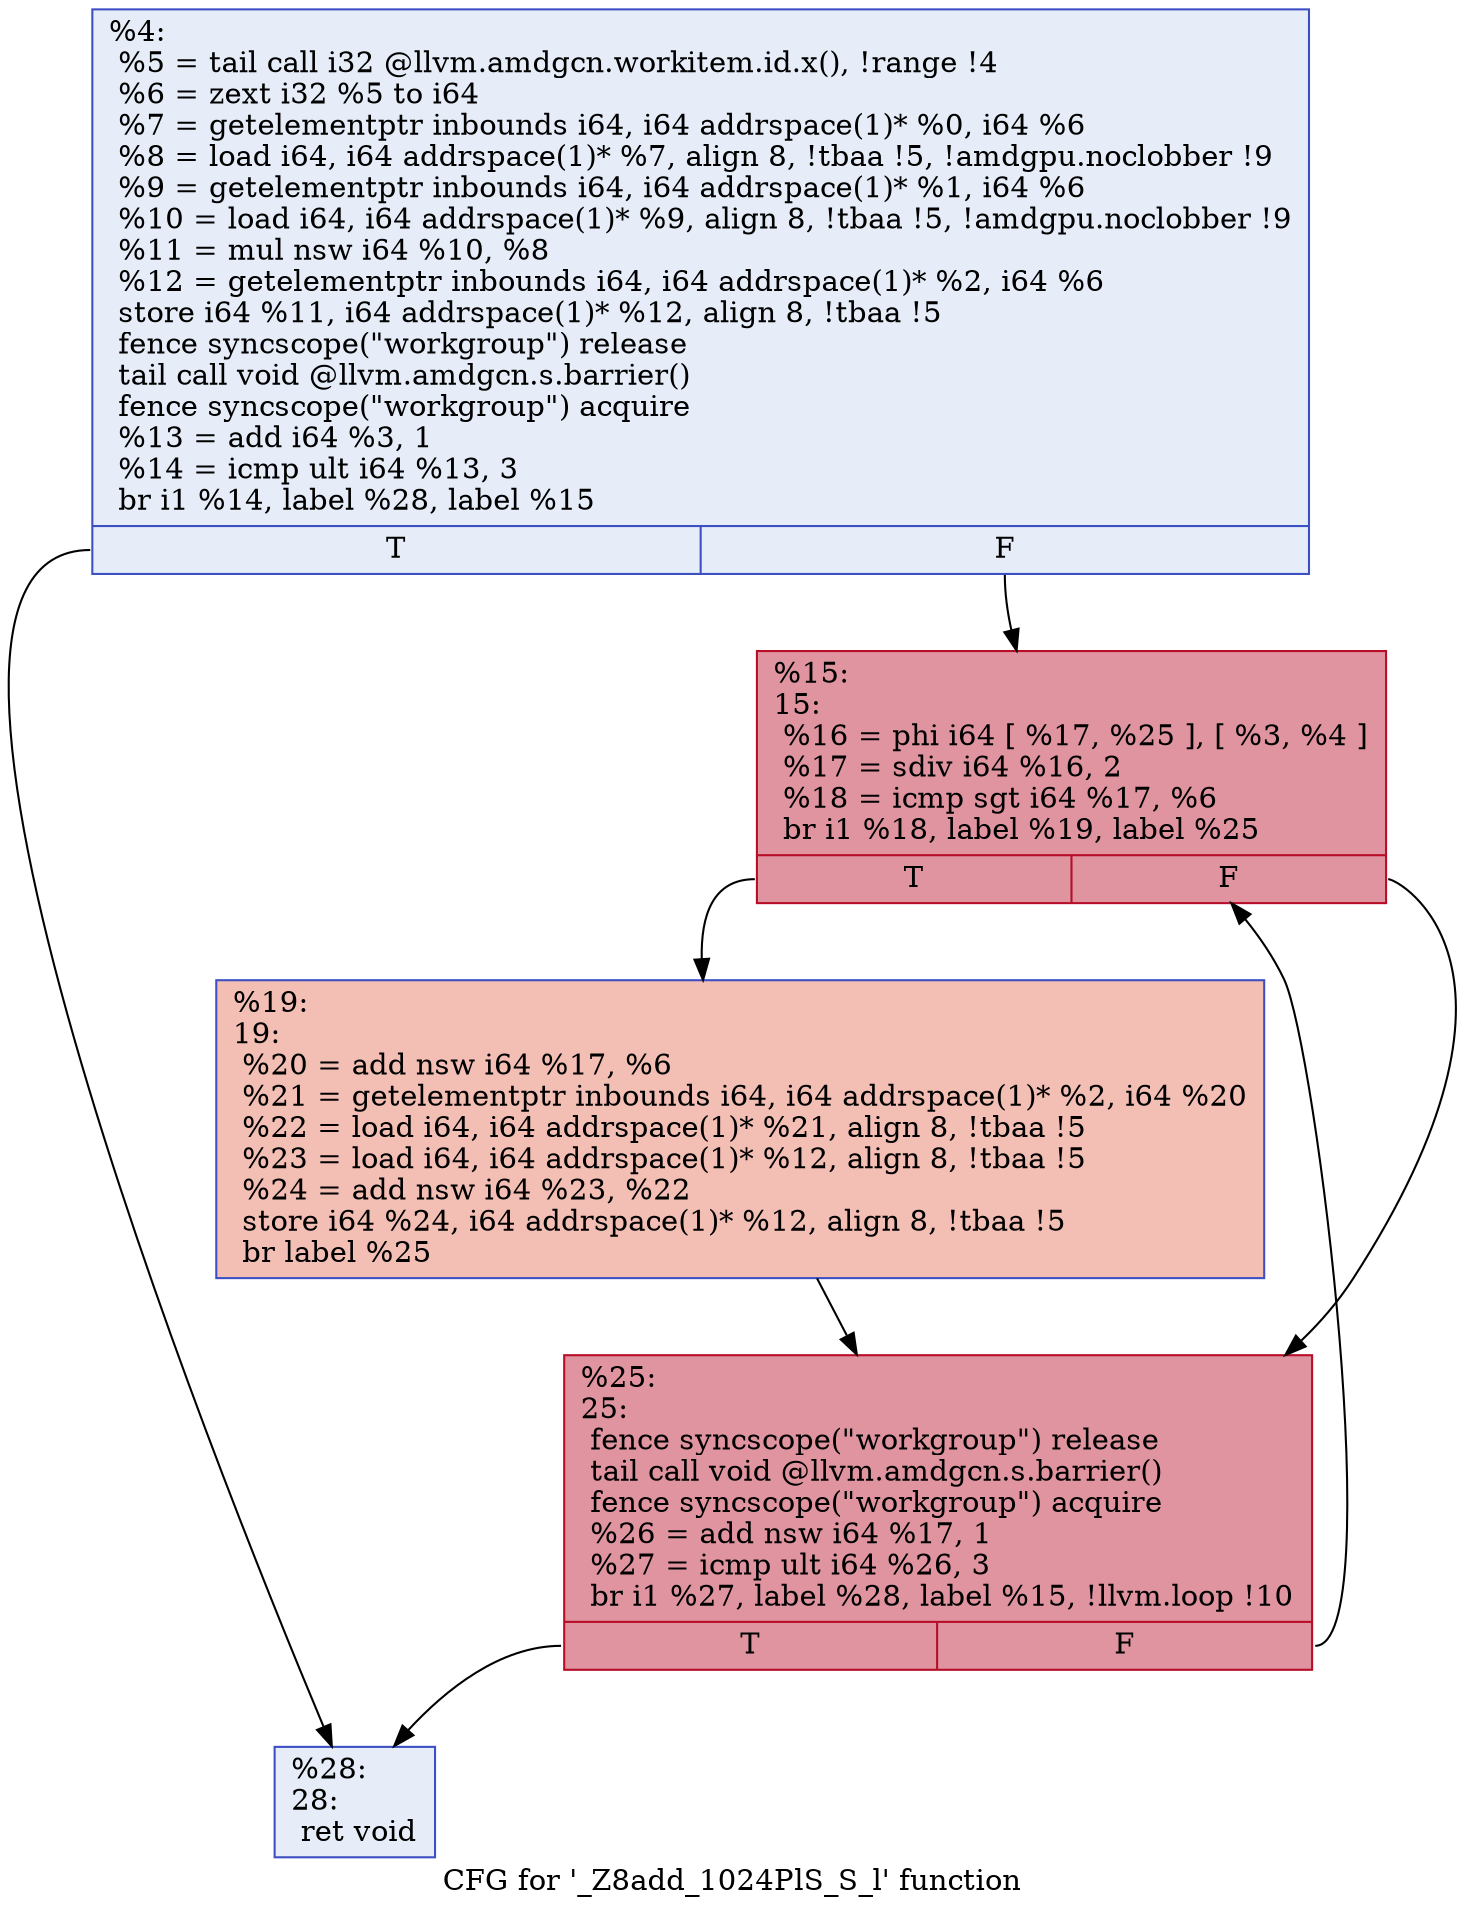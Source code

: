digraph "CFG for '_Z8add_1024PlS_S_l' function" {
	label="CFG for '_Z8add_1024PlS_S_l' function";

	Node0x518a240 [shape=record,color="#3d50c3ff", style=filled, fillcolor="#c7d7f070",label="{%4:\l  %5 = tail call i32 @llvm.amdgcn.workitem.id.x(), !range !4\l  %6 = zext i32 %5 to i64\l  %7 = getelementptr inbounds i64, i64 addrspace(1)* %0, i64 %6\l  %8 = load i64, i64 addrspace(1)* %7, align 8, !tbaa !5, !amdgpu.noclobber !9\l  %9 = getelementptr inbounds i64, i64 addrspace(1)* %1, i64 %6\l  %10 = load i64, i64 addrspace(1)* %9, align 8, !tbaa !5, !amdgpu.noclobber !9\l  %11 = mul nsw i64 %10, %8\l  %12 = getelementptr inbounds i64, i64 addrspace(1)* %2, i64 %6\l  store i64 %11, i64 addrspace(1)* %12, align 8, !tbaa !5\l  fence syncscope(\"workgroup\") release\l  tail call void @llvm.amdgcn.s.barrier()\l  fence syncscope(\"workgroup\") acquire\l  %13 = add i64 %3, 1\l  %14 = icmp ult i64 %13, 3\l  br i1 %14, label %28, label %15\l|{<s0>T|<s1>F}}"];
	Node0x518a240:s0 -> Node0x518ce30;
	Node0x518a240:s1 -> Node0x518cec0;
	Node0x518cec0 [shape=record,color="#b70d28ff", style=filled, fillcolor="#b70d2870",label="{%15:\l15:                                               \l  %16 = phi i64 [ %17, %25 ], [ %3, %4 ]\l  %17 = sdiv i64 %16, 2\l  %18 = icmp sgt i64 %17, %6\l  br i1 %18, label %19, label %25\l|{<s0>T|<s1>F}}"];
	Node0x518cec0:s0 -> Node0x518b4a0;
	Node0x518cec0:s1 -> Node0x518d030;
	Node0x518b4a0 [shape=record,color="#3d50c3ff", style=filled, fillcolor="#e36c5570",label="{%19:\l19:                                               \l  %20 = add nsw i64 %17, %6\l  %21 = getelementptr inbounds i64, i64 addrspace(1)* %2, i64 %20\l  %22 = load i64, i64 addrspace(1)* %21, align 8, !tbaa !5\l  %23 = load i64, i64 addrspace(1)* %12, align 8, !tbaa !5\l  %24 = add nsw i64 %23, %22\l  store i64 %24, i64 addrspace(1)* %12, align 8, !tbaa !5\l  br label %25\l}"];
	Node0x518b4a0 -> Node0x518d030;
	Node0x518d030 [shape=record,color="#b70d28ff", style=filled, fillcolor="#b70d2870",label="{%25:\l25:                                               \l  fence syncscope(\"workgroup\") release\l  tail call void @llvm.amdgcn.s.barrier()\l  fence syncscope(\"workgroup\") acquire\l  %26 = add nsw i64 %17, 1\l  %27 = icmp ult i64 %26, 3\l  br i1 %27, label %28, label %15, !llvm.loop !10\l|{<s0>T|<s1>F}}"];
	Node0x518d030:s0 -> Node0x518ce30;
	Node0x518d030:s1 -> Node0x518cec0;
	Node0x518ce30 [shape=record,color="#3d50c3ff", style=filled, fillcolor="#c7d7f070",label="{%28:\l28:                                               \l  ret void\l}"];
}
